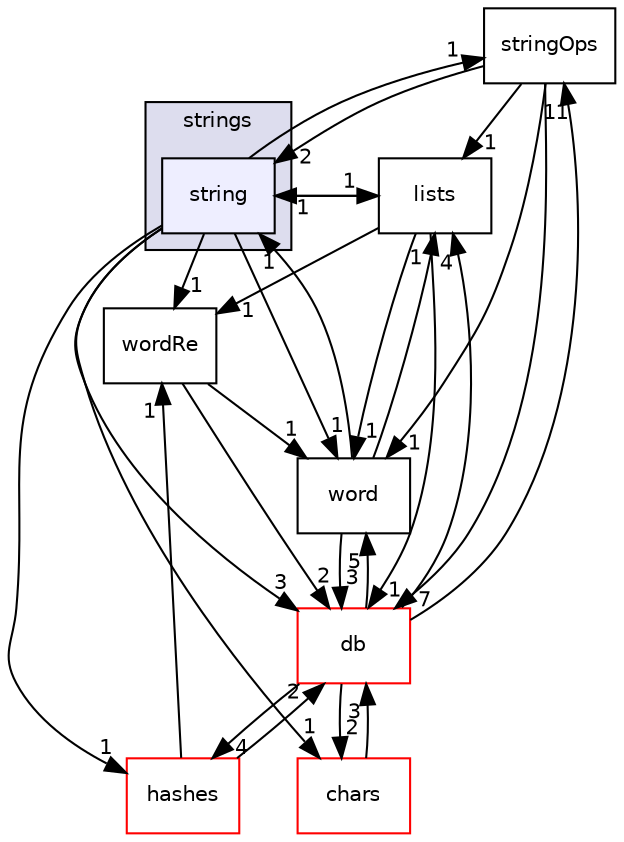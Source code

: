 digraph "src/OpenFOAM/primitives/strings/string" {
  bgcolor=transparent;
  compound=true
  node [ fontsize="10", fontname="Helvetica"];
  edge [ labelfontsize="10", labelfontname="Helvetica"];
  subgraph clusterdir_ce1ee507886310df0e74ee2e624fbc88 {
    graph [ bgcolor="#ddddee", pencolor="black", label="strings" fontname="Helvetica", fontsize="10", URL="dir_ce1ee507886310df0e74ee2e624fbc88.html"]
  dir_5d269f08fff917248372ebf5423c45f9 [shape=box, label="string", style="filled", fillcolor="#eeeeff", pencolor="black", URL="dir_5d269f08fff917248372ebf5423c45f9.html"];
  }
  dir_04595600e69ea764b416a13a9b2786bb [shape=box label="stringOps" URL="dir_04595600e69ea764b416a13a9b2786bb.html"];
  dir_c3392db1efe9a2640802296c6b320902 [shape=box label="wordRe" URL="dir_c3392db1efe9a2640802296c6b320902.html"];
  dir_3225460a2bc040f976df3516175e6565 [shape=box label="lists" URL="dir_3225460a2bc040f976df3516175e6565.html"];
  dir_37e5616194788bea54b108232e896e64 [shape=box label="word" URL="dir_37e5616194788bea54b108232e896e64.html"];
  dir_63c634f7a7cfd679ac26c67fb30fc32f [shape=box label="db" color="red" URL="dir_63c634f7a7cfd679ac26c67fb30fc32f.html"];
  dir_88dabb3705a9b13be16987836626f570 [shape=box label="chars" color="red" URL="dir_88dabb3705a9b13be16987836626f570.html"];
  dir_4283faa153a5178e565ef547cd992a0a [shape=box label="hashes" color="red" URL="dir_4283faa153a5178e565ef547cd992a0a.html"];
  dir_04595600e69ea764b416a13a9b2786bb->dir_5d269f08fff917248372ebf5423c45f9 [headlabel="2", labeldistance=1.5 headhref="dir_002738_002737.html"];
  dir_04595600e69ea764b416a13a9b2786bb->dir_3225460a2bc040f976df3516175e6565 [headlabel="1", labeldistance=1.5 headhref="dir_002738_002734.html"];
  dir_04595600e69ea764b416a13a9b2786bb->dir_37e5616194788bea54b108232e896e64 [headlabel="1", labeldistance=1.5 headhref="dir_002738_002739.html"];
  dir_04595600e69ea764b416a13a9b2786bb->dir_63c634f7a7cfd679ac26c67fb30fc32f [headlabel="7", labeldistance=1.5 headhref="dir_002738_002218.html"];
  dir_5d269f08fff917248372ebf5423c45f9->dir_04595600e69ea764b416a13a9b2786bb [headlabel="1", labeldistance=1.5 headhref="dir_002737_002738.html"];
  dir_5d269f08fff917248372ebf5423c45f9->dir_c3392db1efe9a2640802296c6b320902 [headlabel="1", labeldistance=1.5 headhref="dir_002737_002740.html"];
  dir_5d269f08fff917248372ebf5423c45f9->dir_3225460a2bc040f976df3516175e6565 [headlabel="1", labeldistance=1.5 headhref="dir_002737_002734.html"];
  dir_5d269f08fff917248372ebf5423c45f9->dir_37e5616194788bea54b108232e896e64 [headlabel="1", labeldistance=1.5 headhref="dir_002737_002739.html"];
  dir_5d269f08fff917248372ebf5423c45f9->dir_63c634f7a7cfd679ac26c67fb30fc32f [headlabel="3", labeldistance=1.5 headhref="dir_002737_002218.html"];
  dir_5d269f08fff917248372ebf5423c45f9->dir_88dabb3705a9b13be16987836626f570 [headlabel="1", labeldistance=1.5 headhref="dir_002737_002638.html"];
  dir_5d269f08fff917248372ebf5423c45f9->dir_4283faa153a5178e565ef547cd992a0a [headlabel="1", labeldistance=1.5 headhref="dir_002737_002673.html"];
  dir_c3392db1efe9a2640802296c6b320902->dir_37e5616194788bea54b108232e896e64 [headlabel="1", labeldistance=1.5 headhref="dir_002740_002739.html"];
  dir_c3392db1efe9a2640802296c6b320902->dir_63c634f7a7cfd679ac26c67fb30fc32f [headlabel="2", labeldistance=1.5 headhref="dir_002740_002218.html"];
  dir_3225460a2bc040f976df3516175e6565->dir_5d269f08fff917248372ebf5423c45f9 [headlabel="1", labeldistance=1.5 headhref="dir_002734_002737.html"];
  dir_3225460a2bc040f976df3516175e6565->dir_c3392db1efe9a2640802296c6b320902 [headlabel="1", labeldistance=1.5 headhref="dir_002734_002740.html"];
  dir_3225460a2bc040f976df3516175e6565->dir_37e5616194788bea54b108232e896e64 [headlabel="1", labeldistance=1.5 headhref="dir_002734_002739.html"];
  dir_3225460a2bc040f976df3516175e6565->dir_63c634f7a7cfd679ac26c67fb30fc32f [headlabel="1", labeldistance=1.5 headhref="dir_002734_002218.html"];
  dir_37e5616194788bea54b108232e896e64->dir_5d269f08fff917248372ebf5423c45f9 [headlabel="1", labeldistance=1.5 headhref="dir_002739_002737.html"];
  dir_37e5616194788bea54b108232e896e64->dir_3225460a2bc040f976df3516175e6565 [headlabel="1", labeldistance=1.5 headhref="dir_002739_002734.html"];
  dir_37e5616194788bea54b108232e896e64->dir_63c634f7a7cfd679ac26c67fb30fc32f [headlabel="3", labeldistance=1.5 headhref="dir_002739_002218.html"];
  dir_63c634f7a7cfd679ac26c67fb30fc32f->dir_04595600e69ea764b416a13a9b2786bb [headlabel="11", labeldistance=1.5 headhref="dir_002218_002738.html"];
  dir_63c634f7a7cfd679ac26c67fb30fc32f->dir_3225460a2bc040f976df3516175e6565 [headlabel="4", labeldistance=1.5 headhref="dir_002218_002734.html"];
  dir_63c634f7a7cfd679ac26c67fb30fc32f->dir_37e5616194788bea54b108232e896e64 [headlabel="5", labeldistance=1.5 headhref="dir_002218_002739.html"];
  dir_63c634f7a7cfd679ac26c67fb30fc32f->dir_88dabb3705a9b13be16987836626f570 [headlabel="2", labeldistance=1.5 headhref="dir_002218_002638.html"];
  dir_63c634f7a7cfd679ac26c67fb30fc32f->dir_4283faa153a5178e565ef547cd992a0a [headlabel="4", labeldistance=1.5 headhref="dir_002218_002673.html"];
  dir_88dabb3705a9b13be16987836626f570->dir_63c634f7a7cfd679ac26c67fb30fc32f [headlabel="3", labeldistance=1.5 headhref="dir_002638_002218.html"];
  dir_4283faa153a5178e565ef547cd992a0a->dir_c3392db1efe9a2640802296c6b320902 [headlabel="1", labeldistance=1.5 headhref="dir_002673_002740.html"];
  dir_4283faa153a5178e565ef547cd992a0a->dir_63c634f7a7cfd679ac26c67fb30fc32f [headlabel="2", labeldistance=1.5 headhref="dir_002673_002218.html"];
}
